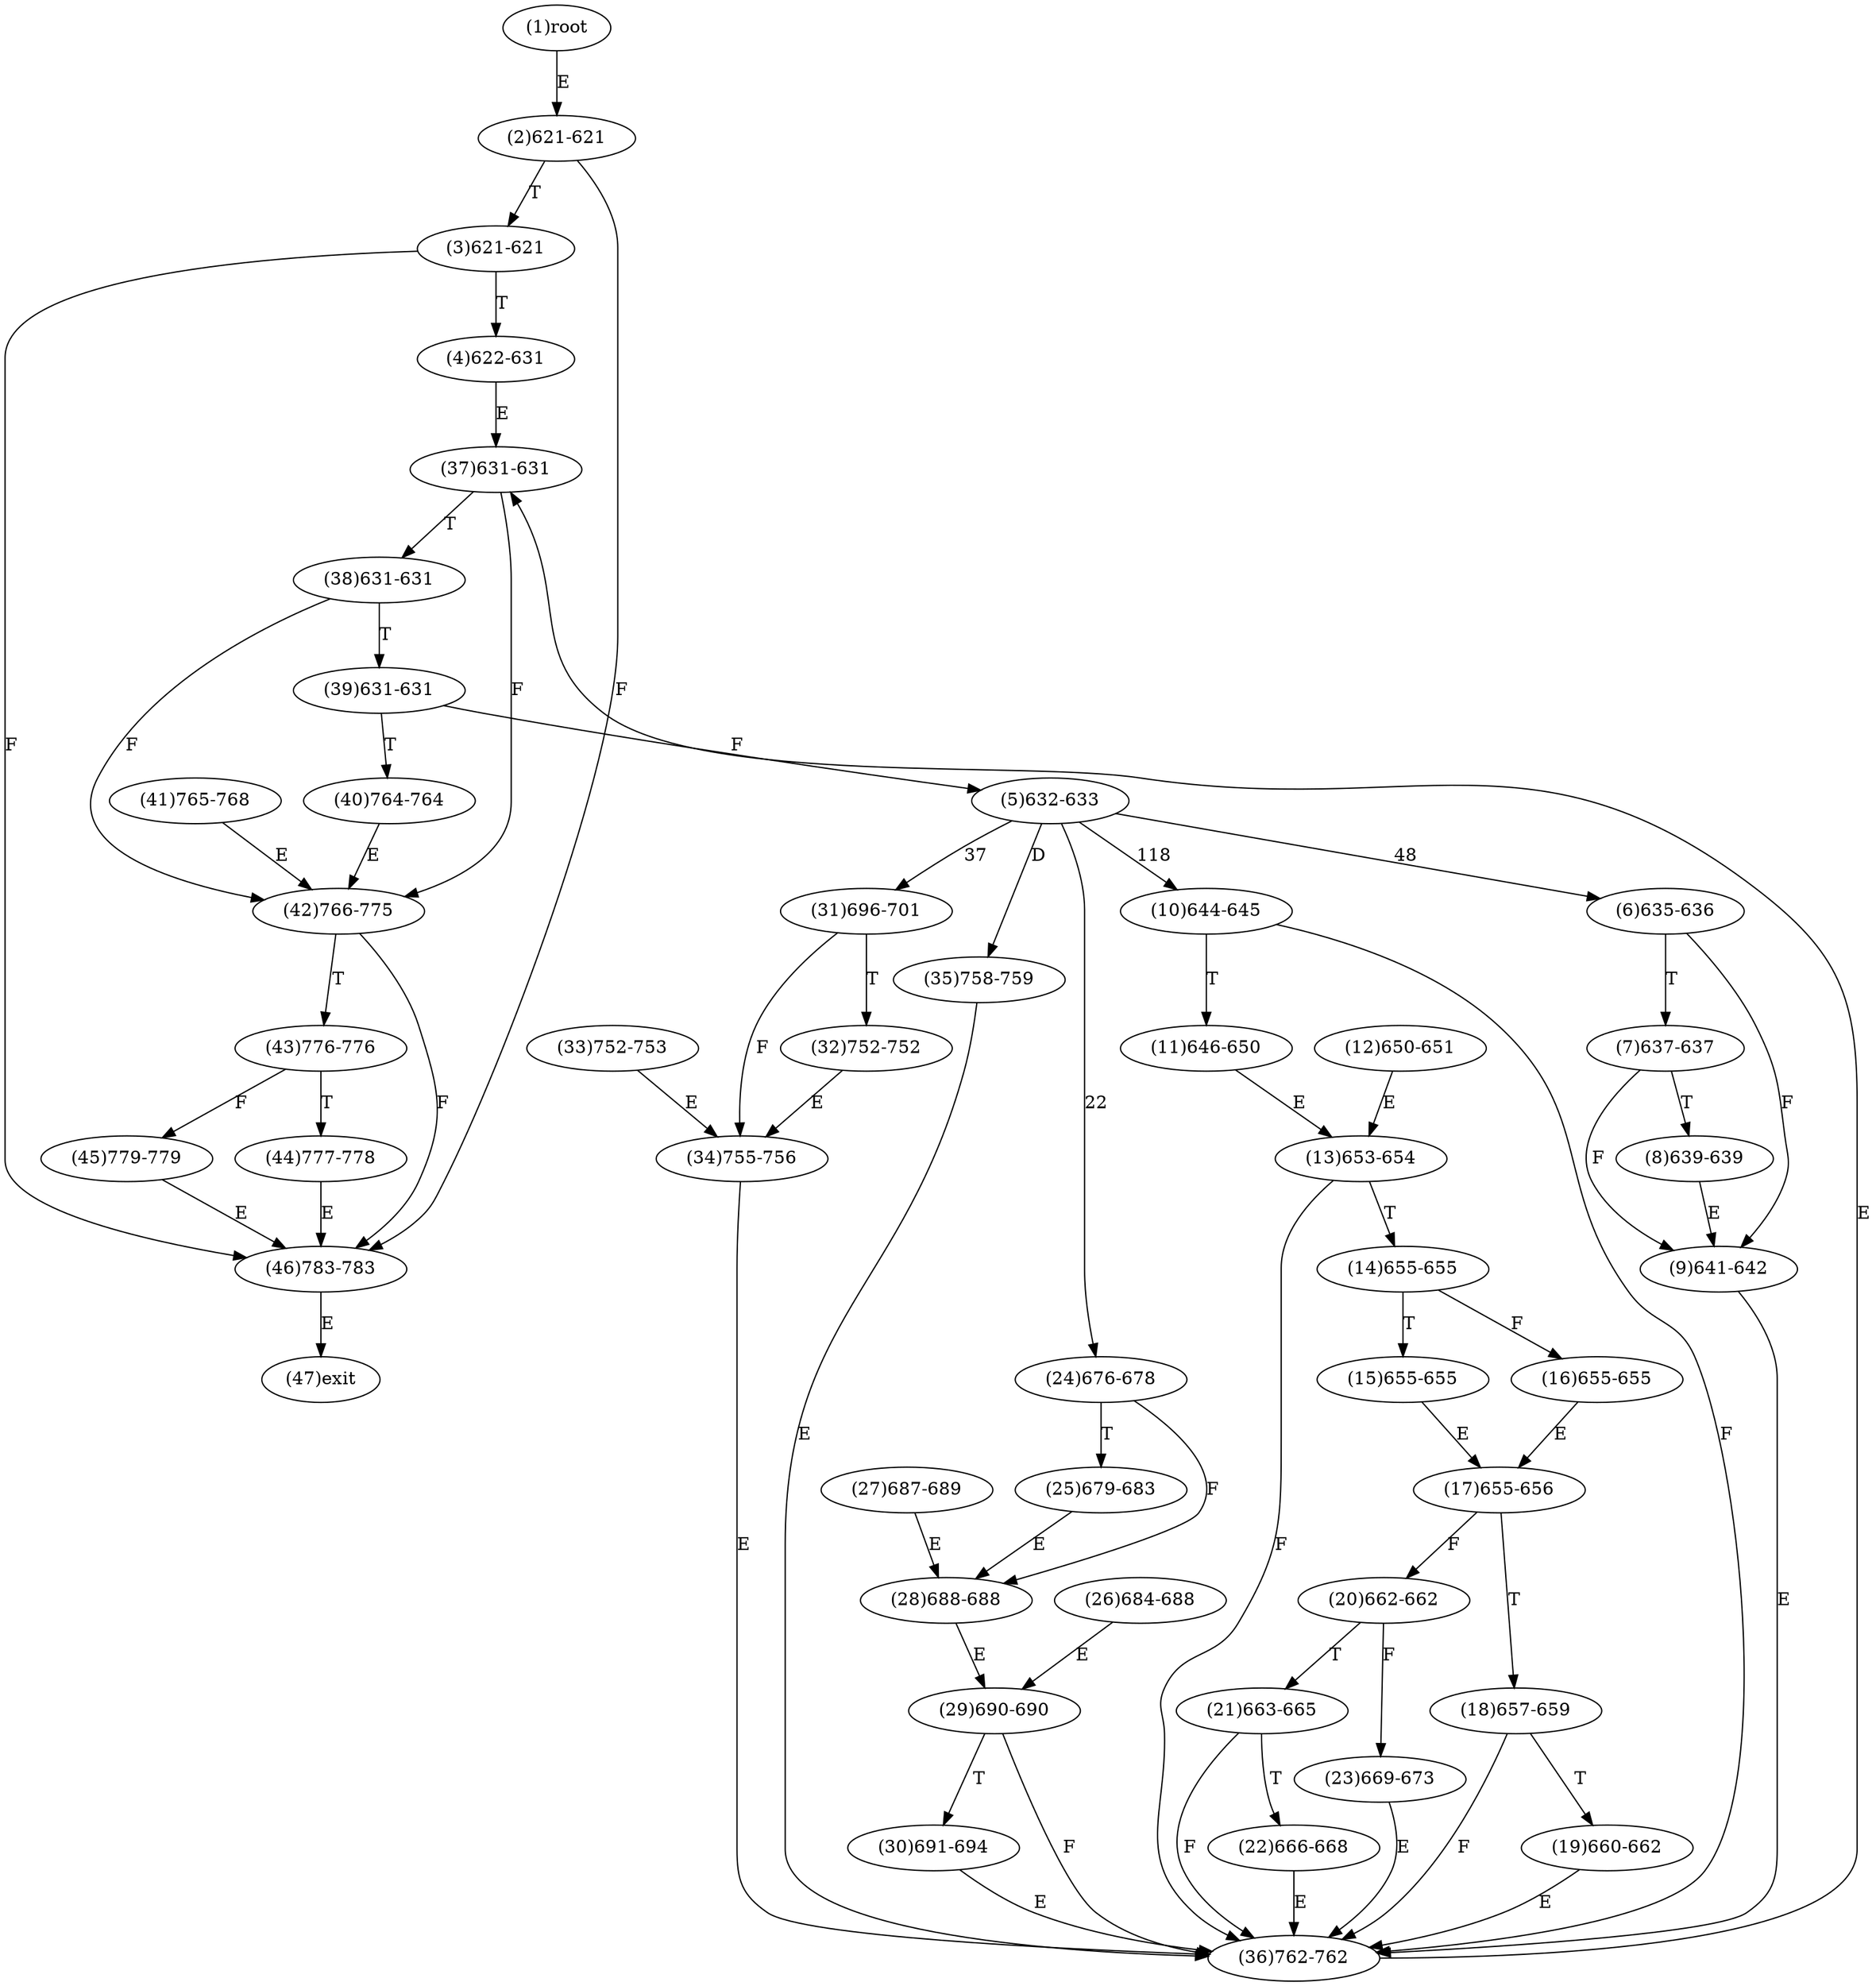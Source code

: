 digraph "" { 
1[ label="(1)root"];
2[ label="(2)621-621"];
3[ label="(3)621-621"];
4[ label="(4)622-631"];
5[ label="(5)632-633"];
6[ label="(6)635-636"];
7[ label="(7)637-637"];
8[ label="(8)639-639"];
9[ label="(9)641-642"];
10[ label="(10)644-645"];
11[ label="(11)646-650"];
12[ label="(12)650-651"];
13[ label="(13)653-654"];
14[ label="(14)655-655"];
15[ label="(15)655-655"];
17[ label="(17)655-656"];
16[ label="(16)655-655"];
19[ label="(19)660-662"];
18[ label="(18)657-659"];
21[ label="(21)663-665"];
20[ label="(20)662-662"];
23[ label="(23)669-673"];
22[ label="(22)666-668"];
25[ label="(25)679-683"];
24[ label="(24)676-678"];
27[ label="(27)687-689"];
26[ label="(26)684-688"];
29[ label="(29)690-690"];
28[ label="(28)688-688"];
31[ label="(31)696-701"];
30[ label="(30)691-694"];
34[ label="(34)755-756"];
35[ label="(35)758-759"];
32[ label="(32)752-752"];
33[ label="(33)752-753"];
38[ label="(38)631-631"];
39[ label="(39)631-631"];
36[ label="(36)762-762"];
37[ label="(37)631-631"];
42[ label="(42)766-775"];
43[ label="(43)776-776"];
40[ label="(40)764-764"];
41[ label="(41)765-768"];
46[ label="(46)783-783"];
47[ label="(47)exit"];
44[ label="(44)777-778"];
45[ label="(45)779-779"];
1->2[ label="E"];
2->46[ label="F"];
2->3[ label="T"];
3->46[ label="F"];
3->4[ label="T"];
4->37[ label="E"];
5->24[ label="22"];
5->31[ label="37"];
5->6[ label="48"];
5->10[ label="118"];
5->35[ label="D"];
6->9[ label="F"];
6->7[ label="T"];
7->9[ label="F"];
7->8[ label="T"];
8->9[ label="E"];
9->36[ label="E"];
10->36[ label="F"];
10->11[ label="T"];
11->13[ label="E"];
12->13[ label="E"];
13->36[ label="F"];
13->14[ label="T"];
14->16[ label="F"];
14->15[ label="T"];
15->17[ label="E"];
16->17[ label="E"];
17->20[ label="F"];
17->18[ label="T"];
18->36[ label="F"];
18->19[ label="T"];
19->36[ label="E"];
20->23[ label="F"];
20->21[ label="T"];
21->36[ label="F"];
21->22[ label="T"];
22->36[ label="E"];
23->36[ label="E"];
24->28[ label="F"];
24->25[ label="T"];
25->28[ label="E"];
26->29[ label="E"];
27->28[ label="E"];
28->29[ label="E"];
29->36[ label="F"];
29->30[ label="T"];
30->36[ label="E"];
31->34[ label="F"];
31->32[ label="T"];
32->34[ label="E"];
33->34[ label="E"];
34->36[ label="E"];
35->36[ label="E"];
36->37[ label="E"];
37->42[ label="F"];
37->38[ label="T"];
38->42[ label="F"];
38->39[ label="T"];
39->5[ label="F"];
39->40[ label="T"];
40->42[ label="E"];
41->42[ label="E"];
42->46[ label="F"];
42->43[ label="T"];
43->45[ label="F"];
43->44[ label="T"];
44->46[ label="E"];
45->46[ label="E"];
46->47[ label="E"];
}